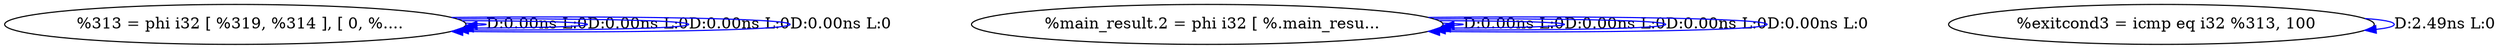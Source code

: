 digraph {
Node0x319c5b0[label="  %313 = phi i32 [ %319, %314 ], [ 0, %...."];
Node0x319c5b0 -> Node0x319c5b0[label="D:0.00ns L:0",color=blue];
Node0x319c5b0 -> Node0x319c5b0[label="D:0.00ns L:0",color=blue];
Node0x319c5b0 -> Node0x319c5b0[label="D:0.00ns L:0",color=blue];
Node0x319c5b0 -> Node0x319c5b0[label="D:0.00ns L:0",color=blue];
Node0x319c690[label="  %main_result.2 = phi i32 [ %.main_resu..."];
Node0x319c690 -> Node0x319c690[label="D:0.00ns L:0",color=blue];
Node0x319c690 -> Node0x319c690[label="D:0.00ns L:0",color=blue];
Node0x319c690 -> Node0x319c690[label="D:0.00ns L:0",color=blue];
Node0x319c690 -> Node0x319c690[label="D:0.00ns L:0",color=blue];
Node0x319c770[label="  %exitcond3 = icmp eq i32 %313, 100"];
Node0x319c770 -> Node0x319c770[label="D:2.49ns L:0",color=blue];
}
